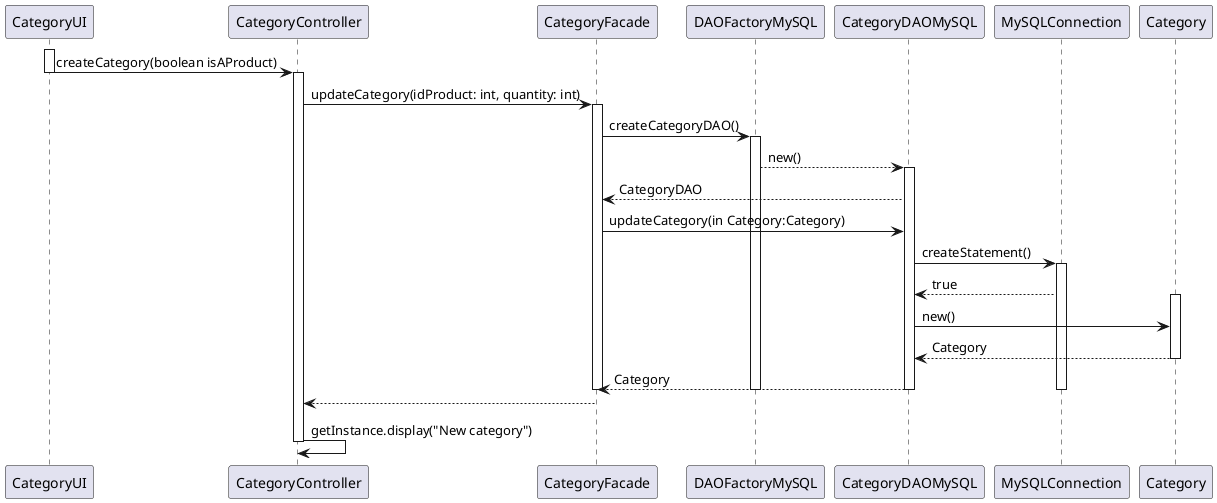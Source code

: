 @startuml
activate CategoryUI
CategoryUI -> CategoryController : createCategory(boolean isAProduct)
deactivate CategoryUI
activate CategoryController
CategoryController -> CategoryFacade : updateCategory(idProduct: int, quantity: int)
activate CategoryFacade
CategoryFacade -> DAOFactoryMySQL : createCategoryDAO()
activate DAOFactoryMySQL
DAOFactoryMySQL --> CategoryDAOMySQL: new()
activate CategoryDAOMySQL
CategoryDAOMySQL --> CategoryFacade: CategoryDAO
CategoryFacade -> CategoryDAOMySQL : updateCategory(in Category:Category)
CategoryDAOMySQL -> MySQLConnection : createStatement()
activate MySQLConnection
MySQLConnection --> CategoryDAOMySQL: true
activate Category
CategoryDAOMySQL -> Category : new()
Category --> CategoryDAOMySQL : Category
deactivate Category
CategoryDAOMySQL --> CategoryFacade : Category
deactivate DAOFactoryMySQL
deactivate CategoryFacade
deactivate CategoryDAOMySQL
deactivate MySQLConnection
CategoryFacade --> CategoryController
CategoryController -> CategoryController : getInstance.display("New category")
deactivate CategoryController
deactivate Category
deactivate CategoryFacade
@enduml